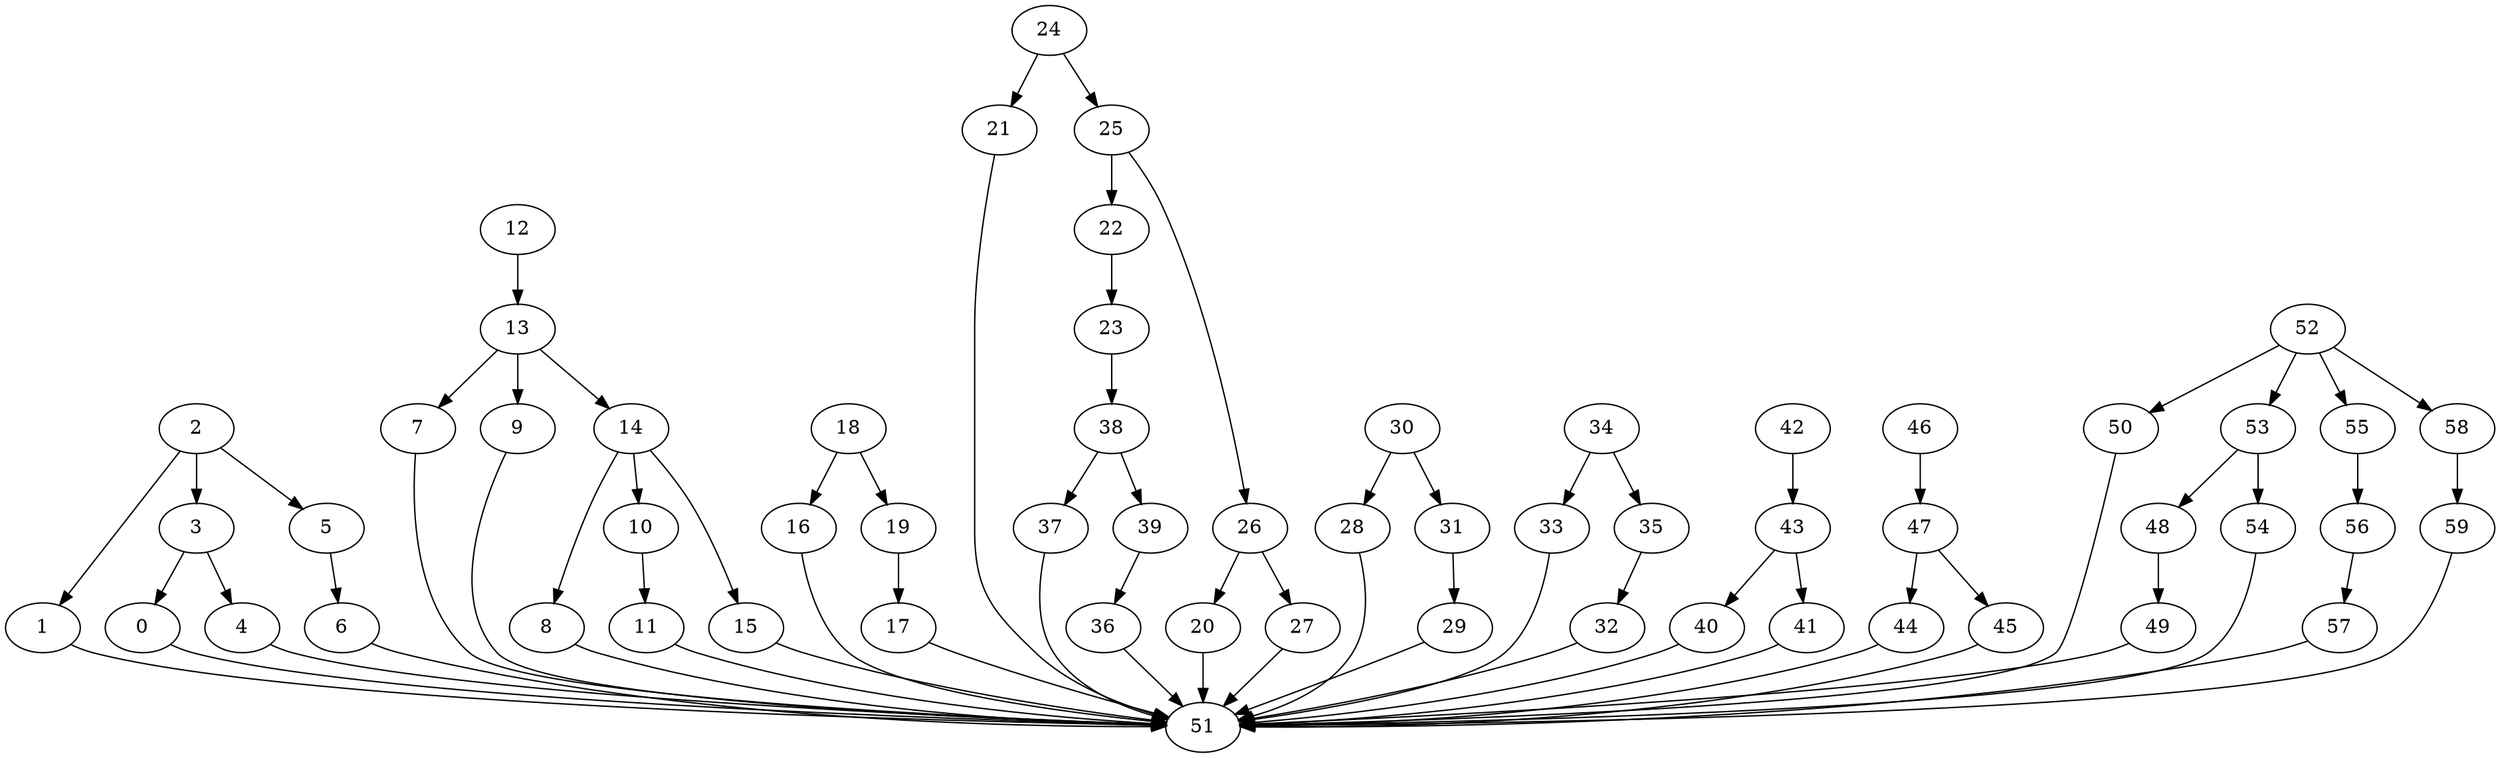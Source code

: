 strict digraph  {
0 [exec=149];
1 [exec=160];
2 [exec=50];
3 [exec=164];
4 [exec=118];
5 [exec=108];
6 [exec=76];
7 [exec=147];
8 [exec=105];
9 [exec=158];
10 [exec=57];
11 [exec=185];
12 [exec=106];
13 [exec=162];
14 [exec=176];
15 [exec=191];
16 [exec=80];
17 [exec=135];
18 [exec=178];
19 [exec=158];
20 [exec=200];
21 [exec=58];
22 [exec=172];
23 [exec=112];
24 [exec=153];
25 [exec=156];
26 [exec=94];
27 [exec=143];
28 [exec=53];
29 [exec=101];
30 [exec=188];
31 [exec=190];
32 [exec=190];
33 [exec=199];
34 [exec=96];
35 [exec=73];
36 [exec=165];
37 [exec=53];
38 [exec=121];
39 [exec=113];
40 [exec=185];
41 [exec=93];
42 [exec=119];
43 [exec=125];
44 [exec=151];
45 [exec=87];
46 [exec=59];
47 [exec=91];
48 [exec=107];
49 [exec=184];
50 [exec=57];
51 [exec=151];
52 [exec=197];
53 [exec=132];
54 [exec=159];
55 [exec=65];
56 [exec=126];
57 [exec=82];
58 [exec=104];
59 [exec=62];
0 -> 51  [comm=8];
1 -> 51  [comm=15];
2 -> 3  [comm=6];
2 -> 1  [comm=18];
2 -> 5  [comm=7];
3 -> 4  [comm=17];
3 -> 0  [comm=9];
4 -> 51  [comm=9];
5 -> 6  [comm=15];
6 -> 51  [comm=8];
7 -> 51  [comm=17];
8 -> 51  [comm=7];
9 -> 51  [comm=12];
10 -> 11  [comm=7];
11 -> 51  [comm=13];
12 -> 13  [comm=16];
13 -> 14  [comm=14];
13 -> 7  [comm=8];
13 -> 9  [comm=19];
14 -> 15  [comm=13];
14 -> 8  [comm=8];
14 -> 10  [comm=6];
15 -> 51  [comm=14];
16 -> 51  [comm=5];
17 -> 51  [comm=5];
18 -> 19  [comm=7];
18 -> 16  [comm=18];
19 -> 17  [comm=8];
20 -> 51  [comm=6];
21 -> 51  [comm=11];
22 -> 23  [comm=12];
23 -> 38  [comm=18];
24 -> 25  [comm=10];
24 -> 21  [comm=8];
25 -> 26  [comm=19];
25 -> 22  [comm=10];
26 -> 27  [comm=12];
26 -> 20  [comm=10];
27 -> 51  [comm=8];
28 -> 51  [comm=18];
29 -> 51  [comm=17];
30 -> 31  [comm=14];
30 -> 28  [comm=13];
31 -> 29  [comm=20];
32 -> 51  [comm=15];
33 -> 51  [comm=8];
34 -> 35  [comm=11];
34 -> 33  [comm=15];
35 -> 32  [comm=6];
36 -> 51  [comm=5];
37 -> 51  [comm=5];
38 -> 39  [comm=14];
38 -> 37  [comm=15];
39 -> 36  [comm=19];
40 -> 51  [comm=17];
41 -> 51  [comm=15];
42 -> 43  [comm=17];
43 -> 40  [comm=7];
43 -> 41  [comm=7];
44 -> 51  [comm=15];
45 -> 51  [comm=19];
46 -> 47  [comm=8];
47 -> 44  [comm=13];
47 -> 45  [comm=11];
48 -> 49  [comm=20];
49 -> 51  [comm=16];
50 -> 51  [comm=13];
52 -> 53  [comm=10];
52 -> 50  [comm=11];
52 -> 55  [comm=14];
52 -> 58  [comm=11];
53 -> 54  [comm=12];
53 -> 48  [comm=16];
54 -> 51  [comm=7];
55 -> 56  [comm=13];
56 -> 57  [comm=7];
57 -> 51  [comm=19];
58 -> 59  [comm=7];
59 -> 51  [comm=15];
}
